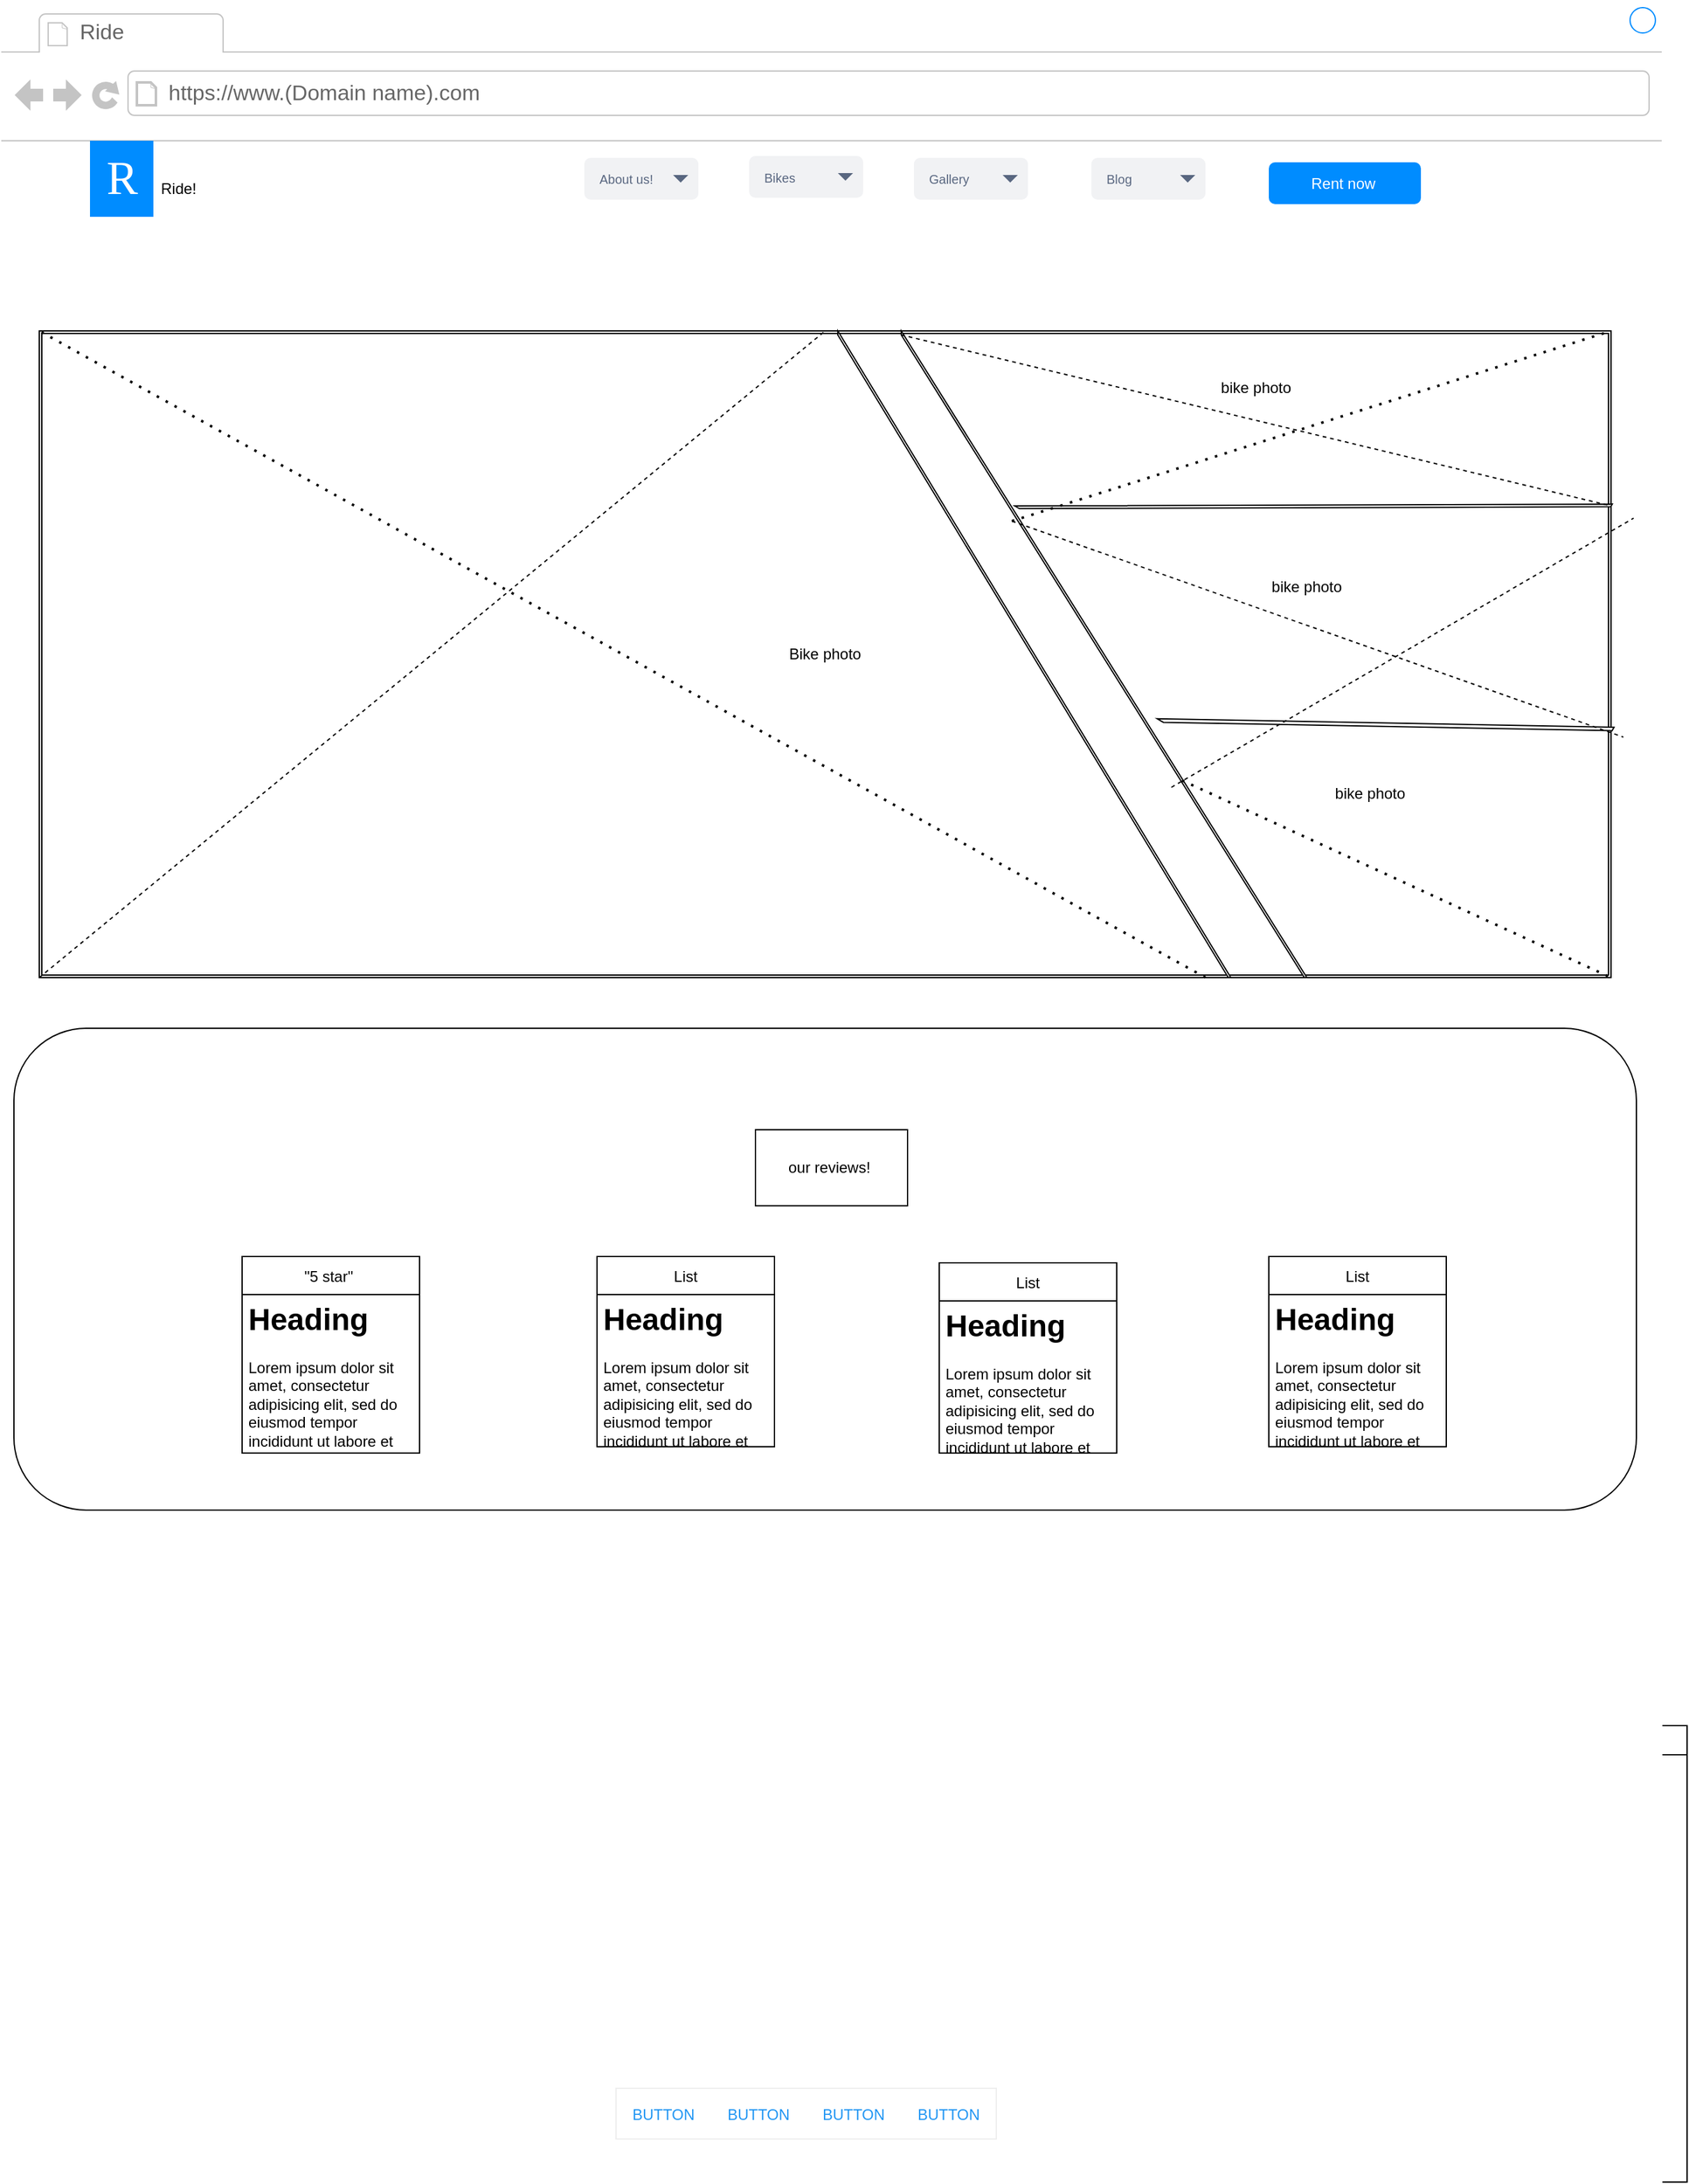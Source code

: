 <mxfile version="20.4.0" type="github">
  <diagram id="piDafpqhtRUU5qUU-vj8" name="Page-1">
    <mxGraphModel dx="2129" dy="2953" grid="1" gridSize="10" guides="1" tooltips="1" connect="1" arrows="1" fold="1" page="1" pageScale="1" pageWidth="827" pageHeight="1169" math="0" shadow="0">
      <root>
        <mxCell id="0" />
        <mxCell id="1" parent="0" />
        <mxCell id="5mdmajAgjPdwa20U7d-Y-29" value="" style="endArrow=none;dashed=1;html=1;rounded=0;fontFamily=Verdana;exitX=0;exitY=0;exitDx=510;exitDy=0.98;exitPerimeter=0;" parent="1" source="5mdmajAgjPdwa20U7d-Y-16" edge="1">
          <mxGeometry width="50" height="50" relative="1" as="geometry">
            <mxPoint x="40" y="-1980" as="sourcePoint" />
            <mxPoint x="540" y="-1760" as="targetPoint" />
          </mxGeometry>
        </mxCell>
        <mxCell id="MizDr77RvM3hlLwpUkR_-75" value="Container" style="swimlane;" vertex="1" parent="1">
          <mxGeometry x="-160" y="-880" width="740" height="360" as="geometry" />
        </mxCell>
        <mxCell id="8962rQQDY3VNNf6We3Pp-1" value="" style="strokeWidth=1;shadow=0;dashed=0;align=center;html=1;shape=mxgraph.mockup.containers.browserWindow;rSize=0;strokeColor2=#008cff;strokeColor3=#c4c4c4;mainText=,;recursiveResize=0;strokeColor=#FFFFFF;fontColor=#FFFFFF;" parent="MizDr77RvM3hlLwpUkR_-75" vertex="1">
          <mxGeometry x="-590" y="-1360" width="1310" height="1720" as="geometry" />
        </mxCell>
        <mxCell id="8962rQQDY3VNNf6We3Pp-2" value="Ride" style="strokeWidth=1;shadow=0;dashed=0;align=center;html=1;shape=mxgraph.mockup.containers.anchor;fontSize=17;fontColor=#666666;align=left;" parent="8962rQQDY3VNNf6We3Pp-1" vertex="1">
          <mxGeometry x="60" y="12" width="110" height="26" as="geometry" />
        </mxCell>
        <mxCell id="8962rQQDY3VNNf6We3Pp-3" value="https://www.(Domain name).com" style="strokeWidth=1;shadow=0;dashed=0;align=center;html=1;shape=mxgraph.mockup.containers.anchor;rSize=0;fontSize=17;fontColor=#666666;align=left;" parent="8962rQQDY3VNNf6We3Pp-1" vertex="1">
          <mxGeometry x="130" y="60" width="250" height="26" as="geometry" />
        </mxCell>
        <mxCell id="8962rQQDY3VNNf6We3Pp-6" value="Blog" style="rounded=1;fillColor=#F1F2F4;strokeColor=none;html=1;fontColor=#596780;align=left;fontSize=10;spacingLeft=10" parent="8962rQQDY3VNNf6We3Pp-1" vertex="1">
          <mxGeometry x="860" y="123.5" width="90" height="33" as="geometry" />
        </mxCell>
        <mxCell id="8962rQQDY3VNNf6We3Pp-7" value="" style="shape=triangle;direction=south;fillColor=#596780;strokeColor=none;html=1" parent="8962rQQDY3VNNf6We3Pp-6" vertex="1">
          <mxGeometry x="1" y="0.5" width="12" height="6" relative="1" as="geometry">
            <mxPoint x="-20" y="-3" as="offset" />
          </mxGeometry>
        </mxCell>
        <mxCell id="8962rQQDY3VNNf6We3Pp-8" value="Gallery" style="rounded=1;fillColor=#F1F2F4;strokeColor=none;html=1;fontColor=#596780;align=left;fontSize=10;spacingLeft=10" parent="8962rQQDY3VNNf6We3Pp-1" vertex="1">
          <mxGeometry x="720" y="123.5" width="90" height="33" as="geometry" />
        </mxCell>
        <mxCell id="8962rQQDY3VNNf6We3Pp-9" value="" style="shape=triangle;direction=south;fillColor=#596780;strokeColor=none;html=1" parent="8962rQQDY3VNNf6We3Pp-8" vertex="1">
          <mxGeometry x="1" y="0.5" width="12" height="6" relative="1" as="geometry">
            <mxPoint x="-20" y="-3" as="offset" />
          </mxGeometry>
        </mxCell>
        <mxCell id="8962rQQDY3VNNf6We3Pp-10" value="Bikes" style="rounded=1;fillColor=#F1F2F4;strokeColor=none;html=1;fontColor=#596780;align=left;fontSize=10;spacingLeft=10" parent="8962rQQDY3VNNf6We3Pp-1" vertex="1">
          <mxGeometry x="590" y="122" width="90" height="33" as="geometry" />
        </mxCell>
        <mxCell id="8962rQQDY3VNNf6We3Pp-11" value="" style="shape=triangle;direction=south;fillColor=#596780;strokeColor=none;html=1" parent="8962rQQDY3VNNf6We3Pp-10" vertex="1">
          <mxGeometry x="1" y="0.5" width="12" height="6" relative="1" as="geometry">
            <mxPoint x="-20" y="-3" as="offset" />
          </mxGeometry>
        </mxCell>
        <mxCell id="8962rQQDY3VNNf6We3Pp-12" value="About us!" style="rounded=1;fillColor=#F1F2F4;strokeColor=none;html=1;fontColor=#596780;align=left;fontSize=10;spacingLeft=10" parent="8962rQQDY3VNNf6We3Pp-1" vertex="1">
          <mxGeometry x="460" y="123.5" width="90" height="33" as="geometry" />
        </mxCell>
        <mxCell id="8962rQQDY3VNNf6We3Pp-13" value="" style="shape=triangle;direction=south;fillColor=#596780;strokeColor=none;html=1" parent="8962rQQDY3VNNf6We3Pp-12" vertex="1">
          <mxGeometry x="1" y="0.5" width="12" height="6" relative="1" as="geometry">
            <mxPoint x="-20" y="-3" as="offset" />
          </mxGeometry>
        </mxCell>
        <mxCell id="8962rQQDY3VNNf6We3Pp-14" value="Rent now&amp;nbsp;" style="rounded=1;align=center;strokeColor=none;html=1;fontColor=#ffffff;fontSize=12;fillColor=#008CFF;" parent="8962rQQDY3VNNf6We3Pp-1" vertex="1">
          <mxGeometry x="1000" y="127" width="120" height="33" as="geometry" />
        </mxCell>
        <mxCell id="8962rQQDY3VNNf6We3Pp-36" value="" style="shape=image;html=1;verticalAlign=top;verticalLabelPosition=bottom;labelBackgroundColor=#ffffff;imageAspect=0;aspect=fixed;image=https://cdn3.iconfinder.com/data/icons/peelicons-vol-1/50/LinkedIn-128.png;fillColor=#008CFF;fontSize=13;fontColor=#0066CC;" parent="8962rQQDY3VNNf6We3Pp-1" vertex="1">
          <mxGeometry x="1250" y="126.5" width="30" height="30" as="geometry" />
        </mxCell>
        <mxCell id="8962rQQDY3VNNf6We3Pp-37" value="" style="shape=image;html=1;verticalAlign=top;verticalLabelPosition=bottom;labelBackgroundColor=#ffffff;imageAspect=0;aspect=fixed;image=https://cdn3.iconfinder.com/data/icons/peelicons-vol-1/50/Facebook-128.png;fillColor=#008CFF;fontSize=13;fontColor=#0066CC;" parent="8962rQQDY3VNNf6We3Pp-1" vertex="1">
          <mxGeometry x="1200" y="126.5" width="30" height="30" as="geometry" />
        </mxCell>
        <mxCell id="8962rQQDY3VNNf6We3Pp-38" value="" style="shape=image;html=1;verticalAlign=top;verticalLabelPosition=bottom;labelBackgroundColor=#ffffff;imageAspect=0;aspect=fixed;image=https://cdn3.iconfinder.com/data/icons/peelicons-vol-1/50/Twitter-128.png;fillColor=#008CFF;fontSize=13;fontColor=#0066CC;" parent="8962rQQDY3VNNf6We3Pp-1" vertex="1">
          <mxGeometry x="1150" y="126.5" width="30" height="30" as="geometry" />
        </mxCell>
        <mxCell id="seymav8gBYocV3_De4xC-2" value="R" style="text;html=1;align=center;verticalAlign=middle;resizable=0;points=[];autosize=1;fontSize=37;fontFamily=Tahoma;fillColor=#008CFF;fontColor=#FFFFFF;" parent="8962rQQDY3VNNf6We3Pp-1" vertex="1">
          <mxGeometry x="70" y="110" width="50" height="60" as="geometry" />
        </mxCell>
        <mxCell id="5mdmajAgjPdwa20U7d-Y-2" value="Ride! " style="text;strokeColor=none;fillColor=none;align=left;verticalAlign=middle;spacingLeft=4;spacingRight=4;overflow=hidden;points=[[0,0.5],[1,0.5]];portConstraint=eastwest;rotatable=0;" parent="8962rQQDY3VNNf6We3Pp-1" vertex="1">
          <mxGeometry x="120" y="127" width="100" height="40" as="geometry" />
        </mxCell>
        <mxCell id="5mdmajAgjPdwa20U7d-Y-14" value="Bike photo" style="shape=ext;double=1;rounded=0;whiteSpace=wrap;html=1;" parent="8962rQQDY3VNNf6We3Pp-1" vertex="1">
          <mxGeometry x="30" y="260" width="1240" height="510" as="geometry" />
        </mxCell>
        <mxCell id="5mdmajAgjPdwa20U7d-Y-15" value="" style="verticalLabelPosition=bottom;verticalAlign=top;html=1;shape=mxgraph.basic.diag_stripe;dx=10;direction=south;" parent="8962rQQDY3VNNf6We3Pp-1" vertex="1">
          <mxGeometry x="660" y="260" width="310" height="510" as="geometry" />
        </mxCell>
        <mxCell id="5mdmajAgjPdwa20U7d-Y-16" value="" style="verticalLabelPosition=bottom;verticalAlign=top;html=1;shape=mxgraph.basic.diag_stripe;dx=10;fontFamily=Verdana;direction=south;" parent="8962rQQDY3VNNf6We3Pp-1" vertex="1">
          <mxGeometry x="710" y="260" width="320" height="510" as="geometry" />
        </mxCell>
        <mxCell id="5mdmajAgjPdwa20U7d-Y-19" value="" style="verticalLabelPosition=bottom;verticalAlign=top;html=1;shape=mxgraph.basic.diag_stripe;dx=10;fontFamily=Verdana;rotation=30;" parent="8962rQQDY3VNNf6We3Pp-1" vertex="1">
          <mxGeometry x="831.53" y="278.8" width="407.54" height="236.99" as="geometry" />
        </mxCell>
        <mxCell id="5mdmajAgjPdwa20U7d-Y-20" value="" style="verticalLabelPosition=bottom;verticalAlign=top;html=1;shape=mxgraph.basic.diag_stripe;dx=10;fontFamily=Verdana;rotation=30;" parent="8962rQQDY3VNNf6We3Pp-1" vertex="1">
          <mxGeometry x="934.33" y="481.99" width="315.57" height="174.43" as="geometry" />
        </mxCell>
        <mxCell id="5mdmajAgjPdwa20U7d-Y-22" value="" style="endArrow=none;dashed=1;html=1;dashPattern=1 3;strokeWidth=2;rounded=0;fontFamily=Verdana;entryX=0;entryY=0;entryDx=0;entryDy=0;exitX=0.742;exitY=1;exitDx=0;exitDy=0;exitPerimeter=0;" parent="8962rQQDY3VNNf6We3Pp-1" source="5mdmajAgjPdwa20U7d-Y-14" target="5mdmajAgjPdwa20U7d-Y-14" edge="1">
          <mxGeometry width="50" height="50" relative="1" as="geometry">
            <mxPoint x="780" y="510" as="sourcePoint" />
            <mxPoint x="830" y="460" as="targetPoint" />
            <Array as="points" />
          </mxGeometry>
        </mxCell>
        <mxCell id="5mdmajAgjPdwa20U7d-Y-23" value="" style="endArrow=none;dashed=1;html=1;rounded=0;fontFamily=Verdana;entryX=0.5;entryY=0;entryDx=0;entryDy=0;exitX=0;exitY=1;exitDx=0;exitDy=0;" parent="8962rQQDY3VNNf6We3Pp-1" source="5mdmajAgjPdwa20U7d-Y-14" target="5mdmajAgjPdwa20U7d-Y-14" edge="1">
          <mxGeometry width="50" height="50" relative="1" as="geometry">
            <mxPoint x="780" y="510" as="sourcePoint" />
            <mxPoint x="830" y="460" as="targetPoint" />
            <Array as="points" />
          </mxGeometry>
        </mxCell>
        <mxCell id="5mdmajAgjPdwa20U7d-Y-25" value="" style="endArrow=none;dashed=1;html=1;rounded=0;fontFamily=Verdana;entryX=0;entryY=0;entryDx=427.63;entryDy=1.169;entryPerimeter=0;exitX=0;exitY=0;exitDx=3.125;exitDy=320;exitPerimeter=0;startArrow=none;" parent="8962rQQDY3VNNf6We3Pp-1" target="5mdmajAgjPdwa20U7d-Y-19" edge="1">
          <mxGeometry width="50" height="50" relative="1" as="geometry">
            <mxPoint x="923.125" y="620" as="sourcePoint" />
            <mxPoint x="830" y="460" as="targetPoint" />
          </mxGeometry>
        </mxCell>
        <mxCell id="5mdmajAgjPdwa20U7d-Y-27" value="" style="endArrow=none;dashed=1;html=1;dashPattern=1 3;strokeWidth=2;rounded=0;fontFamily=Verdana;entryX=1;entryY=0;entryDx=0;entryDy=0;exitX=0;exitY=0;exitDx=4.024;exitDy=248.48;exitPerimeter=0;" parent="8962rQQDY3VNNf6We3Pp-1" source="5mdmajAgjPdwa20U7d-Y-19" target="5mdmajAgjPdwa20U7d-Y-14" edge="1">
          <mxGeometry width="50" height="50" relative="1" as="geometry">
            <mxPoint x="780" y="510" as="sourcePoint" />
            <mxPoint x="830" y="460" as="targetPoint" />
          </mxGeometry>
        </mxCell>
        <mxCell id="5mdmajAgjPdwa20U7d-Y-24" value="" style="endArrow=none;dashed=1;html=1;rounded=0;fontFamily=Verdana;entryX=0;entryY=0;entryDx=325.83;entryDy=3.069;entryPerimeter=0;exitX=0;exitY=0;exitDx=4.024;exitDy=248.48;exitPerimeter=0;" parent="8962rQQDY3VNNf6We3Pp-1" source="5mdmajAgjPdwa20U7d-Y-19" target="5mdmajAgjPdwa20U7d-Y-20" edge="1">
          <mxGeometry width="50" height="50" relative="1" as="geometry">
            <mxPoint x="780" y="510" as="sourcePoint" />
            <mxPoint x="830" y="460" as="targetPoint" />
          </mxGeometry>
        </mxCell>
        <mxCell id="5mdmajAgjPdwa20U7d-Y-28" value="" style="endArrow=none;dashed=1;html=1;dashPattern=1 3;strokeWidth=2;rounded=0;fontFamily=Verdana;entryX=1;entryY=1;entryDx=0;entryDy=0;exitX=0.695;exitY=0.308;exitDx=0;exitDy=0;exitPerimeter=0;" parent="8962rQQDY3VNNf6We3Pp-1" source="5mdmajAgjPdwa20U7d-Y-16" target="5mdmajAgjPdwa20U7d-Y-14" edge="1">
          <mxGeometry width="50" height="50" relative="1" as="geometry">
            <mxPoint x="780" y="510" as="sourcePoint" />
            <mxPoint x="830" y="460" as="targetPoint" />
          </mxGeometry>
        </mxCell>
        <mxCell id="8962rQQDY3VNNf6We3Pp-30" value="" style="shape=rect;fillColor=#ffffff;strokeColor=#eeeeee;shadow=0;fontSize=13;fontColor=#0066CC;" parent="8962rQQDY3VNNf6We3Pp-1" vertex="1">
          <mxGeometry x="485" y="1646" width="300" height="40" as="geometry" />
        </mxCell>
        <mxCell id="8962rQQDY3VNNf6We3Pp-31" value="BUTTON" style="shape=rect;strokeColor=none;fillColor=none;fontSize=12;fontColor=#2196F3;dashed=0;" parent="8962rQQDY3VNNf6We3Pp-30" vertex="1">
          <mxGeometry width="75" height="40" as="geometry" />
        </mxCell>
        <mxCell id="8962rQQDY3VNNf6We3Pp-34" value="BUTTON" style="shape=rect;strokeColor=none;fillColor=none;fontSize=12;fontColor=#2196F3;dashed=0;" parent="8962rQQDY3VNNf6We3Pp-30" vertex="1">
          <mxGeometry x="225" width="75" height="40" as="geometry" />
        </mxCell>
        <mxCell id="8962rQQDY3VNNf6We3Pp-33" value="BUTTON" style="shape=rect;strokeColor=none;fillColor=none;fontSize=12;fontColor=#2196F3;dashed=0;" parent="8962rQQDY3VNNf6We3Pp-30" vertex="1">
          <mxGeometry x="150" width="75" height="40" as="geometry" />
        </mxCell>
        <mxCell id="8962rQQDY3VNNf6We3Pp-32" value="BUTTON" style="shape=rect;strokeColor=none;fillColor=none;fontSize=12;fontColor=#2196F3;dashed=0;" parent="8962rQQDY3VNNf6We3Pp-30" vertex="1">
          <mxGeometry x="65" width="95" height="40" as="geometry" />
        </mxCell>
        <mxCell id="MizDr77RvM3hlLwpUkR_-8" value="" style="endArrow=none;dashed=1;html=1;rounded=0;fontFamily=Verdana;exitX=0;exitY=0;exitDx=3.125;exitDy=320;exitPerimeter=0;" edge="1" parent="8962rQQDY3VNNf6We3Pp-1" source="5mdmajAgjPdwa20U7d-Y-16">
          <mxGeometry width="50" height="50" relative="1" as="geometry">
            <mxPoint x="-70" y="-2256.875" as="sourcePoint" />
            <mxPoint x="1270" y="398" as="targetPoint" />
            <Array as="points">
              <mxPoint x="1270" y="398" />
            </Array>
          </mxGeometry>
        </mxCell>
        <mxCell id="MizDr77RvM3hlLwpUkR_-10" value="bike photo" style="text;html=1;strokeColor=none;fillColor=none;align=center;verticalAlign=middle;whiteSpace=wrap;rounded=0;" vertex="1" parent="8962rQQDY3VNNf6We3Pp-1">
          <mxGeometry x="960" y="290" width="60" height="30" as="geometry" />
        </mxCell>
        <mxCell id="MizDr77RvM3hlLwpUkR_-9" value="bike photo" style="text;html=1;strokeColor=none;fillColor=none;align=center;verticalAlign=middle;whiteSpace=wrap;rounded=0;" vertex="1" parent="8962rQQDY3VNNf6We3Pp-1">
          <mxGeometry x="1000" y="447.2" width="60" height="30" as="geometry" />
        </mxCell>
        <mxCell id="MizDr77RvM3hlLwpUkR_-11" value="bike photo" style="text;html=1;strokeColor=none;fillColor=none;align=center;verticalAlign=middle;whiteSpace=wrap;rounded=0;" vertex="1" parent="8962rQQDY3VNNf6We3Pp-1">
          <mxGeometry x="1050" y="610" width="60" height="30" as="geometry" />
        </mxCell>
        <mxCell id="MizDr77RvM3hlLwpUkR_-51" value="" style="rounded=1;whiteSpace=wrap;html=1;" vertex="1" parent="8962rQQDY3VNNf6We3Pp-1">
          <mxGeometry x="10" y="810" width="1280" height="380" as="geometry" />
        </mxCell>
        <mxCell id="MizDr77RvM3hlLwpUkR_-52" value="List" style="swimlane;fontStyle=0;childLayout=stackLayout;horizontal=1;startSize=30;horizontalStack=0;resizeParent=1;resizeParentMax=0;resizeLast=0;collapsible=1;marginBottom=0;" vertex="1" parent="8962rQQDY3VNNf6We3Pp-1">
          <mxGeometry x="470" y="990" width="140" height="150" as="geometry" />
        </mxCell>
        <mxCell id="MizDr77RvM3hlLwpUkR_-69" value="&lt;h1&gt;Heading&lt;/h1&gt;&lt;p&gt;Lorem ipsum dolor sit amet, consectetur adipisicing elit, sed do eiusmod tempor incididunt ut labore et dolore magna aliqua.&lt;/p&gt;" style="text;html=1;strokeColor=none;fillColor=none;spacing=5;spacingTop=-20;whiteSpace=wrap;overflow=hidden;rounded=0;" vertex="1" parent="MizDr77RvM3hlLwpUkR_-52">
          <mxGeometry y="30" width="140" height="120" as="geometry" />
        </mxCell>
        <mxCell id="MizDr77RvM3hlLwpUkR_-60" value="List" style="swimlane;fontStyle=0;childLayout=stackLayout;horizontal=1;startSize=30;horizontalStack=0;resizeParent=1;resizeParentMax=0;resizeLast=0;collapsible=1;marginBottom=0;" vertex="1" parent="8962rQQDY3VNNf6We3Pp-1">
          <mxGeometry x="1000" y="990" width="140" height="150" as="geometry" />
        </mxCell>
        <mxCell id="MizDr77RvM3hlLwpUkR_-72" value="&lt;h1&gt;Heading&lt;/h1&gt;&lt;p&gt;Lorem ipsum dolor sit amet, consectetur adipisicing elit, sed do eiusmod tempor incididunt ut labore et dolore magna aliqua.&lt;/p&gt;" style="text;html=1;strokeColor=none;fillColor=none;spacing=5;spacingTop=-20;whiteSpace=wrap;overflow=hidden;rounded=0;" vertex="1" parent="MizDr77RvM3hlLwpUkR_-60">
          <mxGeometry y="30" width="140" height="120" as="geometry" />
        </mxCell>
        <mxCell id="MizDr77RvM3hlLwpUkR_-56" value="&quot;5 star&quot; " style="swimlane;fontStyle=0;childLayout=stackLayout;horizontal=1;startSize=30;horizontalStack=0;resizeParent=1;resizeParentMax=0;resizeLast=0;collapsible=1;marginBottom=0;" vertex="1" parent="8962rQQDY3VNNf6We3Pp-1">
          <mxGeometry x="190" y="990" width="140" height="155" as="geometry" />
        </mxCell>
        <mxCell id="MizDr77RvM3hlLwpUkR_-64" value="List" style="swimlane;fontStyle=0;childLayout=stackLayout;horizontal=1;startSize=30;horizontalStack=0;resizeParent=1;resizeParentMax=0;resizeLast=0;collapsible=1;marginBottom=0;" vertex="1" parent="8962rQQDY3VNNf6We3Pp-1">
          <mxGeometry x="740" y="995" width="140" height="150" as="geometry" />
        </mxCell>
        <mxCell id="MizDr77RvM3hlLwpUkR_-70" value="&lt;h1&gt;Heading&lt;/h1&gt;&lt;p&gt;Lorem ipsum dolor sit amet, consectetur adipisicing elit, sed do eiusmod tempor incididunt ut labore et dolore magna aliqua.&lt;/p&gt;" style="text;html=1;strokeColor=none;fillColor=none;spacing=5;spacingTop=-20;whiteSpace=wrap;overflow=hidden;rounded=0;" vertex="1" parent="MizDr77RvM3hlLwpUkR_-64">
          <mxGeometry y="30" width="140" height="120" as="geometry" />
        </mxCell>
        <mxCell id="MizDr77RvM3hlLwpUkR_-68" value="&lt;h1&gt;Heading&lt;/h1&gt;&lt;p&gt;Lorem ipsum dolor sit amet, consectetur adipisicing elit, sed do eiusmod tempor incididunt ut labore et dolore magna aliqua.&lt;/p&gt;" style="text;html=1;strokeColor=none;fillColor=none;spacing=5;spacingTop=-20;whiteSpace=wrap;overflow=hidden;rounded=0;" vertex="1" parent="8962rQQDY3VNNf6We3Pp-1">
          <mxGeometry x="190" y="1020" width="140" height="120" as="geometry" />
        </mxCell>
        <UserObject label="our reviews!&amp;nbsp;" treeRoot="1" id="MizDr77RvM3hlLwpUkR_-74">
          <mxCell style="whiteSpace=wrap;html=1;align=center;treeFolding=1;treeMoving=1;newEdgeStyle={&quot;edgeStyle&quot;:&quot;elbowEdgeStyle&quot;,&quot;startArrow&quot;:&quot;none&quot;,&quot;endArrow&quot;:&quot;none&quot;};" vertex="1" parent="8962rQQDY3VNNf6We3Pp-1">
            <mxGeometry x="595" y="890" width="120" height="60" as="geometry" />
          </mxCell>
        </UserObject>
      </root>
    </mxGraphModel>
  </diagram>
</mxfile>
